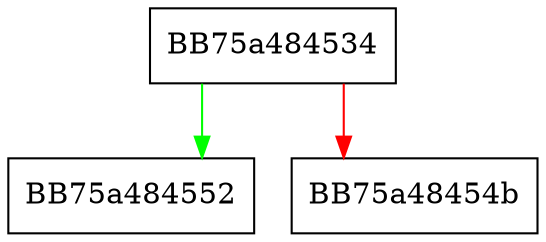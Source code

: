 digraph out2Prerelease {
  node [shape="box"];
  graph [splines=ortho];
  BB75a484534 -> BB75a484552 [color="green"];
  BB75a484534 -> BB75a48454b [color="red"];
}